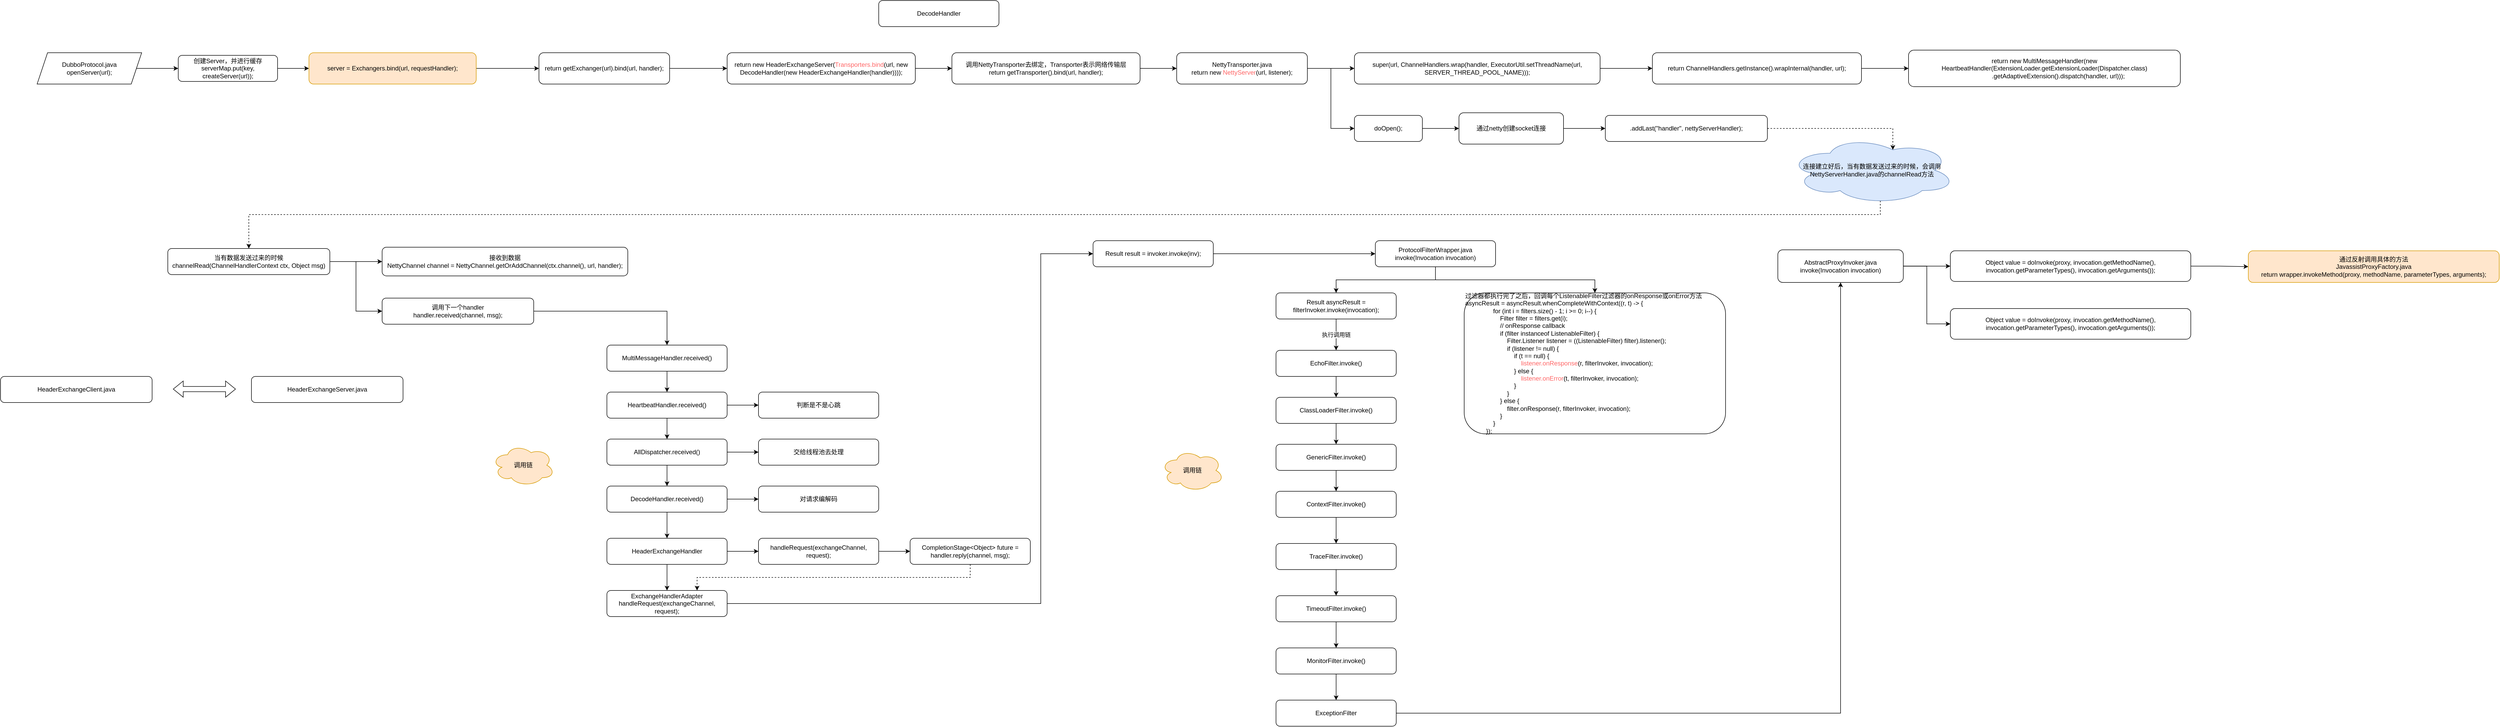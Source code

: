 <mxfile version="16.2.7" type="github">
  <diagram id="N_SzV05Sl-xpzJkPLOpi" name="第 1 页">
    <mxGraphModel dx="2031" dy="1199" grid="1" gridSize="10" guides="1" tooltips="1" connect="1" arrows="1" fold="1" page="1" pageScale="1" pageWidth="827" pageHeight="1169" math="0" shadow="0">
      <root>
        <mxCell id="0" />
        <mxCell id="1" parent="0" />
        <mxCell id="OXep2yuAuGdIZl1_ptaH-7" style="edgeStyle=orthogonalEdgeStyle;rounded=0;orthogonalLoop=1;jettySize=auto;html=1;exitX=1;exitY=0.5;exitDx=0;exitDy=0;" edge="1" parent="1" source="OXep2yuAuGdIZl1_ptaH-4" target="OXep2yuAuGdIZl1_ptaH-6">
          <mxGeometry relative="1" as="geometry" />
        </mxCell>
        <mxCell id="OXep2yuAuGdIZl1_ptaH-4" value="DubboProtocol.java&lt;br&gt;openServer(url);" style="shape=parallelogram;perimeter=parallelogramPerimeter;whiteSpace=wrap;html=1;fixedSize=1;" vertex="1" parent="1">
          <mxGeometry x="200" y="210" width="200" height="60" as="geometry" />
        </mxCell>
        <mxCell id="OXep2yuAuGdIZl1_ptaH-9" style="edgeStyle=orthogonalEdgeStyle;rounded=0;orthogonalLoop=1;jettySize=auto;html=1;exitX=1;exitY=0.5;exitDx=0;exitDy=0;" edge="1" parent="1" source="OXep2yuAuGdIZl1_ptaH-6" target="OXep2yuAuGdIZl1_ptaH-8">
          <mxGeometry relative="1" as="geometry" />
        </mxCell>
        <mxCell id="OXep2yuAuGdIZl1_ptaH-6" value="创建Server，并进行缓存&lt;br&gt;serverMap.put(key, createServer(url));" style="rounded=1;whiteSpace=wrap;html=1;" vertex="1" parent="1">
          <mxGeometry x="470" y="215" width="190" height="50" as="geometry" />
        </mxCell>
        <mxCell id="OXep2yuAuGdIZl1_ptaH-12" style="edgeStyle=orthogonalEdgeStyle;rounded=0;orthogonalLoop=1;jettySize=auto;html=1;exitX=1;exitY=0.5;exitDx=0;exitDy=0;" edge="1" parent="1" source="OXep2yuAuGdIZl1_ptaH-8" target="OXep2yuAuGdIZl1_ptaH-11">
          <mxGeometry relative="1" as="geometry" />
        </mxCell>
        <mxCell id="OXep2yuAuGdIZl1_ptaH-8" value="server = Exchangers.bind(url, requestHandler);" style="rounded=1;whiteSpace=wrap;html=1;fillColor=#ffe6cc;strokeColor=#d79b00;" vertex="1" parent="1">
          <mxGeometry x="720" y="210" width="320" height="60" as="geometry" />
        </mxCell>
        <mxCell id="OXep2yuAuGdIZl1_ptaH-14" style="edgeStyle=orthogonalEdgeStyle;rounded=0;orthogonalLoop=1;jettySize=auto;html=1;exitX=1;exitY=0.5;exitDx=0;exitDy=0;" edge="1" parent="1" source="OXep2yuAuGdIZl1_ptaH-11" target="OXep2yuAuGdIZl1_ptaH-13">
          <mxGeometry relative="1" as="geometry" />
        </mxCell>
        <mxCell id="OXep2yuAuGdIZl1_ptaH-11" value="return getExchanger(url).bind(url, handler);" style="rounded=1;whiteSpace=wrap;html=1;" vertex="1" parent="1">
          <mxGeometry x="1160" y="210" width="250" height="60" as="geometry" />
        </mxCell>
        <mxCell id="OXep2yuAuGdIZl1_ptaH-24" style="edgeStyle=orthogonalEdgeStyle;rounded=0;orthogonalLoop=1;jettySize=auto;html=1;exitX=1;exitY=0.5;exitDx=0;exitDy=0;" edge="1" parent="1" source="OXep2yuAuGdIZl1_ptaH-13" target="OXep2yuAuGdIZl1_ptaH-23">
          <mxGeometry relative="1" as="geometry" />
        </mxCell>
        <mxCell id="OXep2yuAuGdIZl1_ptaH-13" value="return new HeaderExchangeServer(&lt;font color=&quot;#ff6666&quot;&gt;Transporters.bind&lt;/font&gt;(url, new DecodeHandler(new HeaderExchangeHandler(handler))));" style="rounded=1;whiteSpace=wrap;html=1;" vertex="1" parent="1">
          <mxGeometry x="1520" y="210" width="360" height="60" as="geometry" />
        </mxCell>
        <mxCell id="OXep2yuAuGdIZl1_ptaH-52" style="edgeStyle=orthogonalEdgeStyle;rounded=0;orthogonalLoop=1;jettySize=auto;html=1;exitX=0.5;exitY=1;exitDx=0;exitDy=0;entryX=0.5;entryY=0;entryDx=0;entryDy=0;" edge="1" parent="1" source="OXep2yuAuGdIZl1_ptaH-17" target="OXep2yuAuGdIZl1_ptaH-21">
          <mxGeometry relative="1" as="geometry" />
        </mxCell>
        <mxCell id="OXep2yuAuGdIZl1_ptaH-80" style="edgeStyle=orthogonalEdgeStyle;rounded=0;orthogonalLoop=1;jettySize=auto;html=1;exitX=1;exitY=0.5;exitDx=0;exitDy=0;fontColor=#000000;" edge="1" parent="1" source="OXep2yuAuGdIZl1_ptaH-17" target="OXep2yuAuGdIZl1_ptaH-79">
          <mxGeometry relative="1" as="geometry" />
        </mxCell>
        <mxCell id="OXep2yuAuGdIZl1_ptaH-17" value="DecodeHandler.received()" style="rounded=1;whiteSpace=wrap;html=1;" vertex="1" parent="1">
          <mxGeometry x="1290" y="1040" width="230" height="50" as="geometry" />
        </mxCell>
        <mxCell id="OXep2yuAuGdIZl1_ptaH-19" value="DecodeHandler" style="rounded=1;whiteSpace=wrap;html=1;" vertex="1" parent="1">
          <mxGeometry x="1810" y="110" width="230" height="50" as="geometry" />
        </mxCell>
        <mxCell id="OXep2yuAuGdIZl1_ptaH-72" style="edgeStyle=orthogonalEdgeStyle;rounded=0;orthogonalLoop=1;jettySize=auto;html=1;exitX=0.5;exitY=1;exitDx=0;exitDy=0;fontColor=#000000;" edge="1" parent="1" source="OXep2yuAuGdIZl1_ptaH-21" target="OXep2yuAuGdIZl1_ptaH-54">
          <mxGeometry relative="1" as="geometry" />
        </mxCell>
        <mxCell id="OXep2yuAuGdIZl1_ptaH-75" style="edgeStyle=orthogonalEdgeStyle;rounded=0;orthogonalLoop=1;jettySize=auto;html=1;exitX=1;exitY=0.5;exitDx=0;exitDy=0;fontColor=#000000;" edge="1" parent="1" source="OXep2yuAuGdIZl1_ptaH-21" target="OXep2yuAuGdIZl1_ptaH-73">
          <mxGeometry relative="1" as="geometry" />
        </mxCell>
        <mxCell id="OXep2yuAuGdIZl1_ptaH-21" value="HeaderExchangeHandler" style="rounded=1;whiteSpace=wrap;html=1;" vertex="1" parent="1">
          <mxGeometry x="1290" y="1140" width="230" height="50" as="geometry" />
        </mxCell>
        <mxCell id="OXep2yuAuGdIZl1_ptaH-26" style="edgeStyle=orthogonalEdgeStyle;rounded=0;orthogonalLoop=1;jettySize=auto;html=1;exitX=1;exitY=0.5;exitDx=0;exitDy=0;" edge="1" parent="1" source="OXep2yuAuGdIZl1_ptaH-23" target="OXep2yuAuGdIZl1_ptaH-25">
          <mxGeometry relative="1" as="geometry" />
        </mxCell>
        <mxCell id="OXep2yuAuGdIZl1_ptaH-23" value="调用NettyTransporter去绑定，Transporter表示网络传输层&lt;br&gt;return getTransporter().bind(url, handler);" style="rounded=1;whiteSpace=wrap;html=1;" vertex="1" parent="1">
          <mxGeometry x="1950" y="210" width="360" height="60" as="geometry" />
        </mxCell>
        <mxCell id="OXep2yuAuGdIZl1_ptaH-28" style="edgeStyle=orthogonalEdgeStyle;rounded=0;orthogonalLoop=1;jettySize=auto;html=1;exitX=1;exitY=0.5;exitDx=0;exitDy=0;" edge="1" parent="1" source="OXep2yuAuGdIZl1_ptaH-25" target="OXep2yuAuGdIZl1_ptaH-27">
          <mxGeometry relative="1" as="geometry" />
        </mxCell>
        <mxCell id="OXep2yuAuGdIZl1_ptaH-58" style="edgeStyle=orthogonalEdgeStyle;rounded=0;orthogonalLoop=1;jettySize=auto;html=1;exitX=1;exitY=0.5;exitDx=0;exitDy=0;entryX=0;entryY=0.5;entryDx=0;entryDy=0;fontColor=#FF6666;" edge="1" parent="1" source="OXep2yuAuGdIZl1_ptaH-25" target="OXep2yuAuGdIZl1_ptaH-57">
          <mxGeometry relative="1" as="geometry" />
        </mxCell>
        <mxCell id="OXep2yuAuGdIZl1_ptaH-25" value="NettyTransporter.java&lt;br&gt;return new &lt;font color=&quot;#ff6666&quot;&gt;NettyServer&lt;/font&gt;(url, listener);" style="rounded=1;whiteSpace=wrap;html=1;" vertex="1" parent="1">
          <mxGeometry x="2380" y="210" width="250" height="60" as="geometry" />
        </mxCell>
        <mxCell id="OXep2yuAuGdIZl1_ptaH-30" style="edgeStyle=orthogonalEdgeStyle;rounded=0;orthogonalLoop=1;jettySize=auto;html=1;exitX=1;exitY=0.5;exitDx=0;exitDy=0;" edge="1" parent="1" source="OXep2yuAuGdIZl1_ptaH-27" target="OXep2yuAuGdIZl1_ptaH-29">
          <mxGeometry relative="1" as="geometry" />
        </mxCell>
        <mxCell id="OXep2yuAuGdIZl1_ptaH-27" value="super(url, ChannelHandlers.wrap(handler, ExecutorUtil.setThreadName(url, SERVER_THREAD_POOL_NAME)));" style="rounded=1;whiteSpace=wrap;html=1;" vertex="1" parent="1">
          <mxGeometry x="2720" y="210" width="470" height="60" as="geometry" />
        </mxCell>
        <mxCell id="OXep2yuAuGdIZl1_ptaH-32" style="edgeStyle=orthogonalEdgeStyle;rounded=0;orthogonalLoop=1;jettySize=auto;html=1;exitX=1;exitY=0.5;exitDx=0;exitDy=0;" edge="1" parent="1" source="OXep2yuAuGdIZl1_ptaH-29" target="OXep2yuAuGdIZl1_ptaH-31">
          <mxGeometry relative="1" as="geometry" />
        </mxCell>
        <mxCell id="OXep2yuAuGdIZl1_ptaH-29" value="return ChannelHandlers.getInstance().wrapInternal(handler, url);" style="rounded=1;whiteSpace=wrap;html=1;" vertex="1" parent="1">
          <mxGeometry x="3290" y="210" width="400" height="60" as="geometry" />
        </mxCell>
        <mxCell id="OXep2yuAuGdIZl1_ptaH-31" value="&lt;div&gt;return new MultiMessageHandler(new HeartbeatHandler(ExtensionLoader.getExtensionLoader(Dispatcher.class)&lt;/div&gt;&lt;div&gt;&amp;nbsp; &amp;nbsp; &amp;nbsp; &amp;nbsp; &amp;nbsp; &amp;nbsp; &amp;nbsp; &amp;nbsp; .getAdaptiveExtension().dispatch(handler, url)));&lt;/div&gt;" style="rounded=1;whiteSpace=wrap;html=1;" vertex="1" parent="1">
          <mxGeometry x="3780" y="205" width="520" height="70" as="geometry" />
        </mxCell>
        <mxCell id="OXep2yuAuGdIZl1_ptaH-48" style="edgeStyle=orthogonalEdgeStyle;rounded=0;orthogonalLoop=1;jettySize=auto;html=1;exitX=0.5;exitY=1;exitDx=0;exitDy=0;" edge="1" parent="1" source="OXep2yuAuGdIZl1_ptaH-33" target="OXep2yuAuGdIZl1_ptaH-35">
          <mxGeometry relative="1" as="geometry" />
        </mxCell>
        <mxCell id="OXep2yuAuGdIZl1_ptaH-33" value="MultiMessageHandler.received()" style="rounded=1;whiteSpace=wrap;html=1;" vertex="1" parent="1">
          <mxGeometry x="1290" y="770" width="230" height="50" as="geometry" />
        </mxCell>
        <mxCell id="OXep2yuAuGdIZl1_ptaH-49" style="edgeStyle=orthogonalEdgeStyle;rounded=0;orthogonalLoop=1;jettySize=auto;html=1;exitX=0.5;exitY=1;exitDx=0;exitDy=0;" edge="1" parent="1" source="OXep2yuAuGdIZl1_ptaH-35" target="OXep2yuAuGdIZl1_ptaH-42">
          <mxGeometry relative="1" as="geometry" />
        </mxCell>
        <mxCell id="OXep2yuAuGdIZl1_ptaH-84" style="edgeStyle=orthogonalEdgeStyle;rounded=0;orthogonalLoop=1;jettySize=auto;html=1;exitX=1;exitY=0.5;exitDx=0;exitDy=0;fontColor=#000000;" edge="1" parent="1" source="OXep2yuAuGdIZl1_ptaH-35" target="OXep2yuAuGdIZl1_ptaH-83">
          <mxGeometry relative="1" as="geometry" />
        </mxCell>
        <mxCell id="OXep2yuAuGdIZl1_ptaH-35" value="HeartbeatHandler.received()" style="rounded=1;whiteSpace=wrap;html=1;" vertex="1" parent="1">
          <mxGeometry x="1290" y="860" width="230" height="50" as="geometry" />
        </mxCell>
        <mxCell id="OXep2yuAuGdIZl1_ptaH-50" style="edgeStyle=orthogonalEdgeStyle;rounded=0;orthogonalLoop=1;jettySize=auto;html=1;exitX=0.5;exitY=1;exitDx=0;exitDy=0;" edge="1" parent="1" source="OXep2yuAuGdIZl1_ptaH-42" target="OXep2yuAuGdIZl1_ptaH-17">
          <mxGeometry relative="1" as="geometry" />
        </mxCell>
        <mxCell id="OXep2yuAuGdIZl1_ptaH-82" style="edgeStyle=orthogonalEdgeStyle;rounded=0;orthogonalLoop=1;jettySize=auto;html=1;exitX=1;exitY=0.5;exitDx=0;exitDy=0;fontColor=#000000;" edge="1" parent="1" source="OXep2yuAuGdIZl1_ptaH-42" target="OXep2yuAuGdIZl1_ptaH-81">
          <mxGeometry relative="1" as="geometry" />
        </mxCell>
        <mxCell id="OXep2yuAuGdIZl1_ptaH-42" value="AllDispatcher.received()" style="rounded=1;whiteSpace=wrap;html=1;" vertex="1" parent="1">
          <mxGeometry x="1290" y="950" width="230" height="50" as="geometry" />
        </mxCell>
        <mxCell id="OXep2yuAuGdIZl1_ptaH-86" style="edgeStyle=orthogonalEdgeStyle;rounded=0;orthogonalLoop=1;jettySize=auto;html=1;exitX=1;exitY=0.5;exitDx=0;exitDy=0;fontColor=#000000;entryX=0;entryY=0.5;entryDx=0;entryDy=0;" edge="1" parent="1" source="OXep2yuAuGdIZl1_ptaH-54" target="OXep2yuAuGdIZl1_ptaH-85">
          <mxGeometry relative="1" as="geometry">
            <Array as="points">
              <mxPoint x="2120" y="1265" />
              <mxPoint x="2120" y="595" />
            </Array>
          </mxGeometry>
        </mxCell>
        <mxCell id="OXep2yuAuGdIZl1_ptaH-54" value="ExchangeHandlerAdapter&lt;br&gt;handleRequest(exchangeChannel, request);" style="rounded=1;whiteSpace=wrap;html=1;" vertex="1" parent="1">
          <mxGeometry x="1290" y="1240" width="230" height="50" as="geometry" />
        </mxCell>
        <mxCell id="OXep2yuAuGdIZl1_ptaH-56" value="调用链" style="ellipse;shape=cloud;whiteSpace=wrap;html=1;fillColor=#ffe6cc;strokeColor=#d79b00;" vertex="1" parent="1">
          <mxGeometry x="1070" y="960" width="120" height="80" as="geometry" />
        </mxCell>
        <mxCell id="OXep2yuAuGdIZl1_ptaH-60" style="edgeStyle=orthogonalEdgeStyle;rounded=0;orthogonalLoop=1;jettySize=auto;html=1;exitX=1;exitY=0.5;exitDx=0;exitDy=0;fontColor=#FF6666;" edge="1" parent="1" source="OXep2yuAuGdIZl1_ptaH-57" target="OXep2yuAuGdIZl1_ptaH-59">
          <mxGeometry relative="1" as="geometry" />
        </mxCell>
        <mxCell id="OXep2yuAuGdIZl1_ptaH-57" value="doOpen();" style="rounded=1;whiteSpace=wrap;html=1;" vertex="1" parent="1">
          <mxGeometry x="2720" y="330" width="130" height="50" as="geometry" />
        </mxCell>
        <mxCell id="OXep2yuAuGdIZl1_ptaH-62" style="edgeStyle=orthogonalEdgeStyle;rounded=0;orthogonalLoop=1;jettySize=auto;html=1;exitX=1;exitY=0.5;exitDx=0;exitDy=0;fontColor=#FF6666;" edge="1" parent="1" source="OXep2yuAuGdIZl1_ptaH-59" target="OXep2yuAuGdIZl1_ptaH-61">
          <mxGeometry relative="1" as="geometry" />
        </mxCell>
        <mxCell id="OXep2yuAuGdIZl1_ptaH-59" value="通过netty创建socket连接" style="rounded=1;whiteSpace=wrap;html=1;" vertex="1" parent="1">
          <mxGeometry x="2920" y="325" width="200" height="60" as="geometry" />
        </mxCell>
        <mxCell id="OXep2yuAuGdIZl1_ptaH-64" style="edgeStyle=orthogonalEdgeStyle;rounded=0;orthogonalLoop=1;jettySize=auto;html=1;exitX=1;exitY=0.5;exitDx=0;exitDy=0;fontColor=#FF6666;dashed=1;entryX=0.625;entryY=0.2;entryDx=0;entryDy=0;entryPerimeter=0;" edge="1" parent="1" source="OXep2yuAuGdIZl1_ptaH-61" target="OXep2yuAuGdIZl1_ptaH-65">
          <mxGeometry relative="1" as="geometry">
            <mxPoint x="3570" y="340" as="targetPoint" />
            <Array as="points">
              <mxPoint x="3750" y="355" />
            </Array>
          </mxGeometry>
        </mxCell>
        <mxCell id="OXep2yuAuGdIZl1_ptaH-61" value=".addLast(&quot;handler&quot;, nettyServerHandler);" style="rounded=1;whiteSpace=wrap;html=1;" vertex="1" parent="1">
          <mxGeometry x="3200" y="330" width="310" height="50" as="geometry" />
        </mxCell>
        <mxCell id="OXep2yuAuGdIZl1_ptaH-68" style="edgeStyle=orthogonalEdgeStyle;rounded=0;orthogonalLoop=1;jettySize=auto;html=1;exitX=1;exitY=0.5;exitDx=0;exitDy=0;fontColor=#000000;" edge="1" parent="1" source="OXep2yuAuGdIZl1_ptaH-63" target="OXep2yuAuGdIZl1_ptaH-67">
          <mxGeometry relative="1" as="geometry" />
        </mxCell>
        <mxCell id="OXep2yuAuGdIZl1_ptaH-70" style="edgeStyle=orthogonalEdgeStyle;rounded=0;orthogonalLoop=1;jettySize=auto;html=1;exitX=1;exitY=0.5;exitDx=0;exitDy=0;entryX=0;entryY=0.5;entryDx=0;entryDy=0;fontColor=#000000;" edge="1" parent="1" source="OXep2yuAuGdIZl1_ptaH-63" target="OXep2yuAuGdIZl1_ptaH-69">
          <mxGeometry relative="1" as="geometry" />
        </mxCell>
        <mxCell id="OXep2yuAuGdIZl1_ptaH-63" value="当有数据发送过来的时候&lt;br&gt;channelRead(ChannelHandlerContext ctx, Object msg)" style="rounded=1;whiteSpace=wrap;html=1;" vertex="1" parent="1">
          <mxGeometry x="450" y="585" width="310" height="50" as="geometry" />
        </mxCell>
        <mxCell id="OXep2yuAuGdIZl1_ptaH-66" style="edgeStyle=orthogonalEdgeStyle;rounded=0;orthogonalLoop=1;jettySize=auto;html=1;exitX=0.55;exitY=0.95;exitDx=0;exitDy=0;exitPerimeter=0;entryX=0.5;entryY=0;entryDx=0;entryDy=0;dashed=1;fontColor=#000000;" edge="1" parent="1" source="OXep2yuAuGdIZl1_ptaH-65" target="OXep2yuAuGdIZl1_ptaH-63">
          <mxGeometry relative="1" as="geometry">
            <Array as="points">
              <mxPoint x="3726" y="520" />
              <mxPoint x="605" y="520" />
            </Array>
          </mxGeometry>
        </mxCell>
        <mxCell id="OXep2yuAuGdIZl1_ptaH-65" value="连接建立好后，当有数据发送过来的时候，会调用NettyServerHandler.java的channelRead方法" style="ellipse;shape=cloud;whiteSpace=wrap;html=1;fillColor=#dae8fc;strokeColor=#6c8ebf;" vertex="1" parent="1">
          <mxGeometry x="3550" y="370" width="320" height="130" as="geometry" />
        </mxCell>
        <mxCell id="OXep2yuAuGdIZl1_ptaH-67" value="接收到数据&lt;br&gt;NettyChannel channel = NettyChannel.getOrAddChannel(ctx.channel(), url, handler);" style="rounded=1;whiteSpace=wrap;html=1;" vertex="1" parent="1">
          <mxGeometry x="860" y="582.5" width="470" height="55" as="geometry" />
        </mxCell>
        <mxCell id="OXep2yuAuGdIZl1_ptaH-71" style="edgeStyle=orthogonalEdgeStyle;rounded=0;orthogonalLoop=1;jettySize=auto;html=1;exitX=1;exitY=0.5;exitDx=0;exitDy=0;fontColor=#000000;" edge="1" parent="1" source="OXep2yuAuGdIZl1_ptaH-69" target="OXep2yuAuGdIZl1_ptaH-33">
          <mxGeometry relative="1" as="geometry" />
        </mxCell>
        <mxCell id="OXep2yuAuGdIZl1_ptaH-69" value="调用下一个handler&lt;br&gt;handler.received(channel, msg);" style="rounded=1;whiteSpace=wrap;html=1;" vertex="1" parent="1">
          <mxGeometry x="860" y="680" width="290" height="50" as="geometry" />
        </mxCell>
        <mxCell id="OXep2yuAuGdIZl1_ptaH-77" style="edgeStyle=orthogonalEdgeStyle;rounded=0;orthogonalLoop=1;jettySize=auto;html=1;exitX=1;exitY=0.5;exitDx=0;exitDy=0;fontColor=#000000;" edge="1" parent="1" source="OXep2yuAuGdIZl1_ptaH-73" target="OXep2yuAuGdIZl1_ptaH-74">
          <mxGeometry relative="1" as="geometry" />
        </mxCell>
        <mxCell id="OXep2yuAuGdIZl1_ptaH-73" value="handleRequest(exchangeChannel, request);" style="rounded=1;whiteSpace=wrap;html=1;" vertex="1" parent="1">
          <mxGeometry x="1580" y="1140" width="230" height="50" as="geometry" />
        </mxCell>
        <mxCell id="OXep2yuAuGdIZl1_ptaH-78" style="edgeStyle=orthogonalEdgeStyle;rounded=0;orthogonalLoop=1;jettySize=auto;html=1;exitX=0.5;exitY=1;exitDx=0;exitDy=0;entryX=0.75;entryY=0;entryDx=0;entryDy=0;fontColor=#000000;dashed=1;" edge="1" parent="1" source="OXep2yuAuGdIZl1_ptaH-74" target="OXep2yuAuGdIZl1_ptaH-54">
          <mxGeometry relative="1" as="geometry" />
        </mxCell>
        <mxCell id="OXep2yuAuGdIZl1_ptaH-74" value="CompletionStage&amp;lt;Object&amp;gt; future = handler.reply(channel, msg);" style="rounded=1;whiteSpace=wrap;html=1;" vertex="1" parent="1">
          <mxGeometry x="1870" y="1140" width="230" height="50" as="geometry" />
        </mxCell>
        <mxCell id="OXep2yuAuGdIZl1_ptaH-79" value="对请求编解码" style="rounded=1;whiteSpace=wrap;html=1;" vertex="1" parent="1">
          <mxGeometry x="1580" y="1040" width="230" height="50" as="geometry" />
        </mxCell>
        <mxCell id="OXep2yuAuGdIZl1_ptaH-81" value="交给线程池去处理" style="rounded=1;whiteSpace=wrap;html=1;" vertex="1" parent="1">
          <mxGeometry x="1580" y="950" width="230" height="50" as="geometry" />
        </mxCell>
        <mxCell id="OXep2yuAuGdIZl1_ptaH-83" value="判断是不是心跳" style="rounded=1;whiteSpace=wrap;html=1;" vertex="1" parent="1">
          <mxGeometry x="1580" y="860" width="230" height="50" as="geometry" />
        </mxCell>
        <mxCell id="OXep2yuAuGdIZl1_ptaH-120" style="edgeStyle=orthogonalEdgeStyle;rounded=0;orthogonalLoop=1;jettySize=auto;html=1;exitX=1;exitY=0.5;exitDx=0;exitDy=0;fontColor=#000000;" edge="1" parent="1" source="OXep2yuAuGdIZl1_ptaH-85" target="OXep2yuAuGdIZl1_ptaH-119">
          <mxGeometry relative="1" as="geometry" />
        </mxCell>
        <mxCell id="OXep2yuAuGdIZl1_ptaH-85" value="Result result = invoker.invoke(inv);" style="rounded=1;whiteSpace=wrap;html=1;" vertex="1" parent="1">
          <mxGeometry x="2220" y="570" width="230" height="50" as="geometry" />
        </mxCell>
        <mxCell id="OXep2yuAuGdIZl1_ptaH-99" style="edgeStyle=orthogonalEdgeStyle;rounded=0;orthogonalLoop=1;jettySize=auto;html=1;exitX=0.5;exitY=1;exitDx=0;exitDy=0;entryX=0.5;entryY=0;entryDx=0;entryDy=0;" edge="1" parent="1" source="OXep2yuAuGdIZl1_ptaH-100" target="OXep2yuAuGdIZl1_ptaH-102">
          <mxGeometry relative="1" as="geometry" />
        </mxCell>
        <mxCell id="OXep2yuAuGdIZl1_ptaH-100" value="ContextFilter.invoke()" style="rounded=1;whiteSpace=wrap;html=1;" vertex="1" parent="1">
          <mxGeometry x="2570" y="1050" width="230" height="50" as="geometry" />
        </mxCell>
        <mxCell id="OXep2yuAuGdIZl1_ptaH-101" style="edgeStyle=orthogonalEdgeStyle;rounded=0;orthogonalLoop=1;jettySize=auto;html=1;exitX=0.5;exitY=1;exitDx=0;exitDy=0;fontColor=#000000;" edge="1" parent="1" source="OXep2yuAuGdIZl1_ptaH-102" target="OXep2yuAuGdIZl1_ptaH-109">
          <mxGeometry relative="1" as="geometry" />
        </mxCell>
        <mxCell id="OXep2yuAuGdIZl1_ptaH-102" value="TraceFilter.invoke()" style="rounded=1;whiteSpace=wrap;html=1;" vertex="1" parent="1">
          <mxGeometry x="2570" y="1150" width="230" height="50" as="geometry" />
        </mxCell>
        <mxCell id="OXep2yuAuGdIZl1_ptaH-103" style="edgeStyle=orthogonalEdgeStyle;rounded=0;orthogonalLoop=1;jettySize=auto;html=1;exitX=0.5;exitY=1;exitDx=0;exitDy=0;" edge="1" parent="1" source="OXep2yuAuGdIZl1_ptaH-104" target="OXep2yuAuGdIZl1_ptaH-106">
          <mxGeometry relative="1" as="geometry" />
        </mxCell>
        <mxCell id="OXep2yuAuGdIZl1_ptaH-104" value="EchoFilter.invoke()" style="rounded=1;whiteSpace=wrap;html=1;" vertex="1" parent="1">
          <mxGeometry x="2570" y="780" width="230" height="50" as="geometry" />
        </mxCell>
        <mxCell id="OXep2yuAuGdIZl1_ptaH-105" style="edgeStyle=orthogonalEdgeStyle;rounded=0;orthogonalLoop=1;jettySize=auto;html=1;exitX=0.5;exitY=1;exitDx=0;exitDy=0;" edge="1" parent="1" source="OXep2yuAuGdIZl1_ptaH-106" target="OXep2yuAuGdIZl1_ptaH-108">
          <mxGeometry relative="1" as="geometry" />
        </mxCell>
        <mxCell id="OXep2yuAuGdIZl1_ptaH-106" value="ClassLoaderFilter.invoke()" style="rounded=1;whiteSpace=wrap;html=1;" vertex="1" parent="1">
          <mxGeometry x="2570" y="870" width="230" height="50" as="geometry" />
        </mxCell>
        <mxCell id="OXep2yuAuGdIZl1_ptaH-107" style="edgeStyle=orthogonalEdgeStyle;rounded=0;orthogonalLoop=1;jettySize=auto;html=1;exitX=0.5;exitY=1;exitDx=0;exitDy=0;" edge="1" parent="1" source="OXep2yuAuGdIZl1_ptaH-108" target="OXep2yuAuGdIZl1_ptaH-100">
          <mxGeometry relative="1" as="geometry" />
        </mxCell>
        <mxCell id="OXep2yuAuGdIZl1_ptaH-108" value="GenericFilter.invoke()" style="rounded=1;whiteSpace=wrap;html=1;" vertex="1" parent="1">
          <mxGeometry x="2570" y="960" width="230" height="50" as="geometry" />
        </mxCell>
        <mxCell id="OXep2yuAuGdIZl1_ptaH-115" style="edgeStyle=orthogonalEdgeStyle;rounded=0;orthogonalLoop=1;jettySize=auto;html=1;exitX=0.5;exitY=1;exitDx=0;exitDy=0;fontColor=#000000;" edge="1" parent="1" source="OXep2yuAuGdIZl1_ptaH-109" target="OXep2yuAuGdIZl1_ptaH-113">
          <mxGeometry relative="1" as="geometry" />
        </mxCell>
        <mxCell id="OXep2yuAuGdIZl1_ptaH-109" value="TimeoutFilter.invoke()" style="rounded=1;whiteSpace=wrap;html=1;" vertex="1" parent="1">
          <mxGeometry x="2570" y="1250" width="230" height="50" as="geometry" />
        </mxCell>
        <mxCell id="OXep2yuAuGdIZl1_ptaH-110" value="调用链" style="ellipse;shape=cloud;whiteSpace=wrap;html=1;fillColor=#ffe6cc;strokeColor=#d79b00;" vertex="1" parent="1">
          <mxGeometry x="2350" y="970" width="120" height="80" as="geometry" />
        </mxCell>
        <mxCell id="OXep2yuAuGdIZl1_ptaH-117" style="edgeStyle=orthogonalEdgeStyle;rounded=0;orthogonalLoop=1;jettySize=auto;html=1;exitX=0.5;exitY=1;exitDx=0;exitDy=0;fontColor=#000000;" edge="1" parent="1" source="OXep2yuAuGdIZl1_ptaH-113" target="OXep2yuAuGdIZl1_ptaH-114">
          <mxGeometry relative="1" as="geometry" />
        </mxCell>
        <mxCell id="OXep2yuAuGdIZl1_ptaH-113" value="MonitorFilter.invoke()" style="rounded=1;whiteSpace=wrap;html=1;" vertex="1" parent="1">
          <mxGeometry x="2570" y="1350" width="230" height="50" as="geometry" />
        </mxCell>
        <mxCell id="OXep2yuAuGdIZl1_ptaH-126" style="edgeStyle=orthogonalEdgeStyle;rounded=0;orthogonalLoop=1;jettySize=auto;html=1;exitX=1;exitY=0.5;exitDx=0;exitDy=0;fontColor=#FF6666;entryX=0.5;entryY=1;entryDx=0;entryDy=0;" edge="1" parent="1" source="OXep2yuAuGdIZl1_ptaH-114" target="OXep2yuAuGdIZl1_ptaH-127">
          <mxGeometry relative="1" as="geometry">
            <mxPoint x="3620" y="670" as="targetPoint" />
          </mxGeometry>
        </mxCell>
        <mxCell id="OXep2yuAuGdIZl1_ptaH-114" value="ExceptionFilter" style="rounded=1;whiteSpace=wrap;html=1;" vertex="1" parent="1">
          <mxGeometry x="2570" y="1450" width="230" height="50" as="geometry" />
        </mxCell>
        <mxCell id="OXep2yuAuGdIZl1_ptaH-123" style="edgeStyle=orthogonalEdgeStyle;rounded=0;orthogonalLoop=1;jettySize=auto;html=1;exitX=0.5;exitY=1;exitDx=0;exitDy=0;fontColor=#000000;" edge="1" parent="1" source="OXep2yuAuGdIZl1_ptaH-119" target="OXep2yuAuGdIZl1_ptaH-121">
          <mxGeometry relative="1" as="geometry" />
        </mxCell>
        <mxCell id="OXep2yuAuGdIZl1_ptaH-124" style="edgeStyle=orthogonalEdgeStyle;rounded=0;orthogonalLoop=1;jettySize=auto;html=1;exitX=0.5;exitY=1;exitDx=0;exitDy=0;fontColor=#000000;" edge="1" parent="1" source="OXep2yuAuGdIZl1_ptaH-119" target="OXep2yuAuGdIZl1_ptaH-122">
          <mxGeometry relative="1" as="geometry" />
        </mxCell>
        <mxCell id="OXep2yuAuGdIZl1_ptaH-119" value="ProtocolFilterWrapper.java&lt;br&gt;invoke(Invocation invocation)" style="rounded=1;whiteSpace=wrap;html=1;" vertex="1" parent="1">
          <mxGeometry x="2760" y="570" width="230" height="50" as="geometry" />
        </mxCell>
        <mxCell id="OXep2yuAuGdIZl1_ptaH-125" value="执行调用链" style="edgeStyle=orthogonalEdgeStyle;rounded=0;orthogonalLoop=1;jettySize=auto;html=1;exitX=0.5;exitY=1;exitDx=0;exitDy=0;fontColor=#000000;" edge="1" parent="1" source="OXep2yuAuGdIZl1_ptaH-121" target="OXep2yuAuGdIZl1_ptaH-104">
          <mxGeometry relative="1" as="geometry" />
        </mxCell>
        <mxCell id="OXep2yuAuGdIZl1_ptaH-121" value="Result asyncResult = filterInvoker.invoke(invocation);" style="rounded=1;whiteSpace=wrap;html=1;" vertex="1" parent="1">
          <mxGeometry x="2570" y="670" width="230" height="50" as="geometry" />
        </mxCell>
        <mxCell id="OXep2yuAuGdIZl1_ptaH-122" value="过滤器都执行完了之后，回调每个ListenableFilter过滤器的onResponse或onError方法&lt;br&gt;&lt;div&gt;asyncResult = asyncResult.whenCompleteWithContext((r, t) -&amp;gt; {&lt;/div&gt;&lt;div&gt;&amp;nbsp; &amp;nbsp; &amp;nbsp; &amp;nbsp; &amp;nbsp; &amp;nbsp; &amp;nbsp; &amp;nbsp; for (int i = filters.size() - 1; i &amp;gt;= 0; i--) {&lt;/div&gt;&lt;div&gt;&amp;nbsp; &amp;nbsp; &amp;nbsp; &amp;nbsp; &amp;nbsp; &amp;nbsp; &amp;nbsp; &amp;nbsp; &amp;nbsp; &amp;nbsp; Filter filter = filters.get(i);&lt;/div&gt;&lt;div&gt;&amp;nbsp; &amp;nbsp; &amp;nbsp; &amp;nbsp; &amp;nbsp; &amp;nbsp; &amp;nbsp; &amp;nbsp; &amp;nbsp; &amp;nbsp; // onResponse callback&lt;/div&gt;&lt;div&gt;&amp;nbsp; &amp;nbsp; &amp;nbsp; &amp;nbsp; &amp;nbsp; &amp;nbsp; &amp;nbsp; &amp;nbsp; &amp;nbsp; &amp;nbsp; if (filter instanceof ListenableFilter) {&lt;/div&gt;&lt;div&gt;&amp;nbsp; &amp;nbsp; &amp;nbsp; &amp;nbsp; &amp;nbsp; &amp;nbsp; &amp;nbsp; &amp;nbsp; &amp;nbsp; &amp;nbsp; &amp;nbsp; &amp;nbsp; Filter.Listener listener = ((ListenableFilter) filter).listener();&lt;/div&gt;&lt;div&gt;&amp;nbsp; &amp;nbsp; &amp;nbsp; &amp;nbsp; &amp;nbsp; &amp;nbsp; &amp;nbsp; &amp;nbsp; &amp;nbsp; &amp;nbsp; &amp;nbsp; &amp;nbsp; if (listener != null) {&lt;/div&gt;&lt;div&gt;&amp;nbsp; &amp;nbsp; &amp;nbsp; &amp;nbsp; &amp;nbsp; &amp;nbsp; &amp;nbsp; &amp;nbsp; &amp;nbsp; &amp;nbsp; &amp;nbsp; &amp;nbsp; &amp;nbsp; &amp;nbsp; if (t == null) {&lt;/div&gt;&lt;div&gt;&amp;nbsp; &amp;nbsp; &amp;nbsp; &amp;nbsp; &amp;nbsp; &amp;nbsp; &amp;nbsp; &amp;nbsp; &amp;nbsp; &amp;nbsp; &amp;nbsp; &amp;nbsp; &amp;nbsp; &amp;nbsp; &amp;nbsp; &amp;nbsp; &lt;font color=&quot;#ff6666&quot;&gt;listener.onResponse&lt;/font&gt;(r, filterInvoker, invocation);&lt;/div&gt;&lt;div&gt;&amp;nbsp; &amp;nbsp; &amp;nbsp; &amp;nbsp; &amp;nbsp; &amp;nbsp; &amp;nbsp; &amp;nbsp; &amp;nbsp; &amp;nbsp; &amp;nbsp; &amp;nbsp; &amp;nbsp; &amp;nbsp; } else {&lt;/div&gt;&lt;div&gt;&amp;nbsp; &amp;nbsp; &amp;nbsp; &amp;nbsp; &amp;nbsp; &amp;nbsp; &amp;nbsp; &amp;nbsp; &amp;nbsp; &amp;nbsp; &amp;nbsp; &amp;nbsp; &amp;nbsp; &amp;nbsp; &amp;nbsp; &amp;nbsp; &lt;font color=&quot;#ff6666&quot;&gt;listener.onError&lt;/font&gt;(t, filterInvoker, invocation);&lt;/div&gt;&lt;div&gt;&amp;nbsp; &amp;nbsp; &amp;nbsp; &amp;nbsp; &amp;nbsp; &amp;nbsp; &amp;nbsp; &amp;nbsp; &amp;nbsp; &amp;nbsp; &amp;nbsp; &amp;nbsp; &amp;nbsp; &amp;nbsp; }&lt;/div&gt;&lt;div&gt;&amp;nbsp; &amp;nbsp; &amp;nbsp; &amp;nbsp; &amp;nbsp; &amp;nbsp; &amp;nbsp; &amp;nbsp; &amp;nbsp; &amp;nbsp; &amp;nbsp; &amp;nbsp; }&lt;/div&gt;&lt;div&gt;&amp;nbsp; &amp;nbsp; &amp;nbsp; &amp;nbsp; &amp;nbsp; &amp;nbsp; &amp;nbsp; &amp;nbsp; &amp;nbsp; &amp;nbsp; } else {&lt;/div&gt;&lt;div&gt;&amp;nbsp; &amp;nbsp; &amp;nbsp; &amp;nbsp; &amp;nbsp; &amp;nbsp; &amp;nbsp; &amp;nbsp; &amp;nbsp; &amp;nbsp; &amp;nbsp; &amp;nbsp; filter.onResponse(r, filterInvoker, invocation);&lt;/div&gt;&lt;div&gt;&amp;nbsp; &amp;nbsp; &amp;nbsp; &amp;nbsp; &amp;nbsp; &amp;nbsp; &amp;nbsp; &amp;nbsp; &amp;nbsp; &amp;nbsp; }&lt;/div&gt;&lt;div&gt;&amp;nbsp; &amp;nbsp; &amp;nbsp; &amp;nbsp; &amp;nbsp; &amp;nbsp; &amp;nbsp; &amp;nbsp; }&lt;/div&gt;&lt;div&gt;&amp;nbsp; &amp;nbsp; &amp;nbsp; &amp;nbsp; &amp;nbsp; &amp;nbsp; });&lt;/div&gt;" style="rounded=1;whiteSpace=wrap;html=1;align=left;" vertex="1" parent="1">
          <mxGeometry x="2930" y="670" width="500" height="270" as="geometry" />
        </mxCell>
        <mxCell id="OXep2yuAuGdIZl1_ptaH-129" style="edgeStyle=orthogonalEdgeStyle;rounded=0;orthogonalLoop=1;jettySize=auto;html=1;exitX=1;exitY=0.5;exitDx=0;exitDy=0;fontColor=#FF6666;" edge="1" parent="1" source="OXep2yuAuGdIZl1_ptaH-127" target="OXep2yuAuGdIZl1_ptaH-128">
          <mxGeometry relative="1" as="geometry" />
        </mxCell>
        <mxCell id="OXep2yuAuGdIZl1_ptaH-133" style="edgeStyle=orthogonalEdgeStyle;rounded=0;orthogonalLoop=1;jettySize=auto;html=1;exitX=1;exitY=0.5;exitDx=0;exitDy=0;entryX=0;entryY=0.5;entryDx=0;entryDy=0;fontColor=#FF6666;" edge="1" parent="1" source="OXep2yuAuGdIZl1_ptaH-127" target="OXep2yuAuGdIZl1_ptaH-132">
          <mxGeometry relative="1" as="geometry" />
        </mxCell>
        <mxCell id="OXep2yuAuGdIZl1_ptaH-127" value="AbstractProxyInvoker.java&lt;br&gt;invoke(Invocation invocation)" style="rounded=1;whiteSpace=wrap;html=1;" vertex="1" parent="1">
          <mxGeometry x="3530" y="587.5" width="240" height="62.5" as="geometry" />
        </mxCell>
        <mxCell id="OXep2yuAuGdIZl1_ptaH-131" style="edgeStyle=orthogonalEdgeStyle;rounded=0;orthogonalLoop=1;jettySize=auto;html=1;exitX=1;exitY=0.5;exitDx=0;exitDy=0;fontColor=#FF6666;" edge="1" parent="1" source="OXep2yuAuGdIZl1_ptaH-128" target="OXep2yuAuGdIZl1_ptaH-130">
          <mxGeometry relative="1" as="geometry" />
        </mxCell>
        <mxCell id="OXep2yuAuGdIZl1_ptaH-128" value="Object value = doInvoke(proxy, invocation.getMethodName(), invocation.getParameterTypes(), invocation.getArguments());" style="rounded=1;whiteSpace=wrap;html=1;" vertex="1" parent="1">
          <mxGeometry x="3860" y="589.38" width="460" height="58.75" as="geometry" />
        </mxCell>
        <mxCell id="OXep2yuAuGdIZl1_ptaH-130" value="通过反射调用具体的方法&lt;br&gt;JavassistProxyFactory.java&lt;br&gt;return wrapper.invokeMethod(proxy, methodName, parameterTypes, arguments);" style="rounded=1;whiteSpace=wrap;html=1;fillColor=#ffe6cc;strokeColor=#d79b00;" vertex="1" parent="1">
          <mxGeometry x="4430" y="589.38" width="480" height="60.62" as="geometry" />
        </mxCell>
        <mxCell id="OXep2yuAuGdIZl1_ptaH-132" value="Object value = doInvoke(proxy, invocation.getMethodName(), invocation.getParameterTypes(), invocation.getArguments());" style="rounded=1;whiteSpace=wrap;html=1;" vertex="1" parent="1">
          <mxGeometry x="3860" y="700" width="460" height="58.75" as="geometry" />
        </mxCell>
        <mxCell id="OXep2yuAuGdIZl1_ptaH-134" value="HeaderExchangeServer.java" style="rounded=1;whiteSpace=wrap;html=1;" vertex="1" parent="1">
          <mxGeometry x="610" y="830" width="290" height="50" as="geometry" />
        </mxCell>
        <mxCell id="OXep2yuAuGdIZl1_ptaH-135" value="HeaderExchangeClient.java" style="rounded=1;whiteSpace=wrap;html=1;" vertex="1" parent="1">
          <mxGeometry x="130" y="830" width="290" height="50" as="geometry" />
        </mxCell>
        <mxCell id="OXep2yuAuGdIZl1_ptaH-136" value="" style="shape=flexArrow;endArrow=classic;startArrow=classic;html=1;rounded=0;fontColor=#FF6666;" edge="1" parent="1">
          <mxGeometry width="100" height="100" relative="1" as="geometry">
            <mxPoint x="460" y="854.29" as="sourcePoint" />
            <mxPoint x="580" y="854.29" as="targetPoint" />
          </mxGeometry>
        </mxCell>
      </root>
    </mxGraphModel>
  </diagram>
</mxfile>
